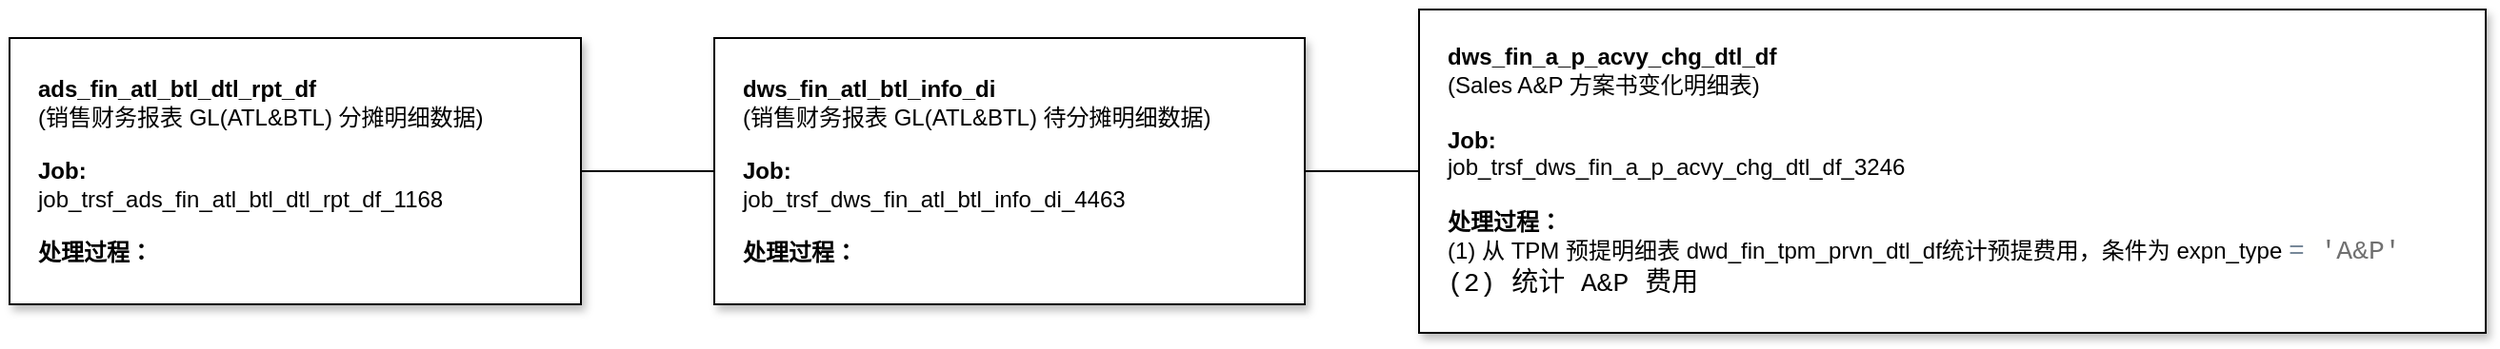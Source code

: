 <mxfile version="22.1.18" type="github">
  <diagram name="第 1 页" id="poTM7zbL6Qr_ExGNxjrP">
    <mxGraphModel dx="1434" dy="746" grid="1" gridSize="10" guides="1" tooltips="1" connect="1" arrows="1" fold="1" page="1" pageScale="1" pageWidth="827" pageHeight="1169" math="0" shadow="0">
      <root>
        <mxCell id="0" />
        <mxCell id="1" parent="0" />
        <mxCell id="_gfI0N1SYuBNKU1lcbQN-12" value="" style="edgeStyle=entityRelationEdgeStyle;rounded=0;orthogonalLoop=1;jettySize=auto;html=1;startArrow=none;endArrow=none;segment=10;curved=1;sourcePerimeterSpacing=0;targetPerimeterSpacing=0;" edge="1" parent="1" source="_gfI0N1SYuBNKU1lcbQN-9" target="_gfI0N1SYuBNKU1lcbQN-11">
          <mxGeometry relative="1" as="geometry" />
        </mxCell>
        <mxCell id="_gfI0N1SYuBNKU1lcbQN-9" value="&lt;b&gt;ads_fin_atl_btl_dtl_rpt_df&lt;/b&gt;&lt;br&gt;(销售财务报表 GL(ATL&amp;amp;BTL) 分摊明细数据)&lt;br&gt;&lt;br&gt;&lt;b&gt;Job:&lt;br&gt;&lt;/b&gt;job_trsf_ads_fin_atl_btl_dtl_rpt_df_1168&lt;br&gt;&lt;br&gt;&lt;b&gt;处理过程：&lt;/b&gt;" style="whiteSpace=wrap;html=1;rounded=0;arcSize=50;align=left;verticalAlign=middle;strokeWidth=1;autosize=1;spacing=15;treeFolding=1;treeMoving=1;newEdgeStyle={&quot;edgeStyle&quot;:&quot;entityRelationEdgeStyle&quot;,&quot;startArrow&quot;:&quot;none&quot;,&quot;endArrow&quot;:&quot;none&quot;,&quot;segment&quot;:10,&quot;curved&quot;:1,&quot;sourcePerimeterSpacing&quot;:0,&quot;targetPerimeterSpacing&quot;:0};shadow=1;" vertex="1" parent="1">
          <mxGeometry y="278" width="300" height="140" as="geometry" />
        </mxCell>
        <mxCell id="_gfI0N1SYuBNKU1lcbQN-14" value="" style="edgeStyle=entityRelationEdgeStyle;rounded=0;orthogonalLoop=1;jettySize=auto;html=1;startArrow=none;endArrow=none;segment=10;curved=1;sourcePerimeterSpacing=0;targetPerimeterSpacing=0;" edge="1" parent="1" source="_gfI0N1SYuBNKU1lcbQN-11" target="_gfI0N1SYuBNKU1lcbQN-13">
          <mxGeometry relative="1" as="geometry" />
        </mxCell>
        <mxCell id="_gfI0N1SYuBNKU1lcbQN-11" value="&lt;b&gt;dws_fin_atl_btl_info_di&lt;/b&gt;&lt;br&gt;(销售财务报表 GL(ATL&amp;amp;BTL) 待分摊明细数据)&lt;br&gt;&lt;br&gt;&lt;b&gt;Job:&lt;br&gt;&lt;/b&gt;job_trsf_dws_fin_atl_btl_info_di_4463&lt;br&gt;&lt;br&gt;&lt;b&gt;处理过程：&lt;/b&gt;" style="whiteSpace=wrap;html=1;rounded=0;arcSize=50;align=left;verticalAlign=middle;strokeWidth=1;autosize=1;spacing=15;treeFolding=1;treeMoving=1;newEdgeStyle={&quot;edgeStyle&quot;:&quot;entityRelationEdgeStyle&quot;,&quot;startArrow&quot;:&quot;none&quot;,&quot;endArrow&quot;:&quot;none&quot;,&quot;segment&quot;:10,&quot;curved&quot;:1,&quot;sourcePerimeterSpacing&quot;:0,&quot;targetPerimeterSpacing&quot;:0};shadow=1;" vertex="1" parent="1">
          <mxGeometry x="370" y="278" width="310" height="140" as="geometry" />
        </mxCell>
        <mxCell id="_gfI0N1SYuBNKU1lcbQN-13" value="&lt;b&gt;dws_fin_a_p_acvy_chg_dtl_df&lt;/b&gt;&lt;br&gt;(Sales A&amp;amp;P 方案书变化明细表)&lt;br&gt;&lt;br&gt;&lt;b&gt;Job:&lt;br&gt;&lt;/b&gt;job_trsf_dws_fin_a_p_acvy_chg_dtl_df_3246&lt;br&gt;&lt;br&gt;&lt;b&gt;处理过程：&lt;/b&gt;&lt;br&gt;(1) 从 TPM 预提明细表&amp;nbsp;dwd_fin_tpm_prvn_dtl_df统计预提费用，条件为&amp;nbsp;expn_type&amp;nbsp;&lt;span style=&quot;font-family: Consolas, &amp;quot;Courier New&amp;quot;, monospace; font-size: 14px; color: rgb(119, 136, 153);&quot;&gt;=&lt;/span&gt;&lt;span style=&quot;background-color: rgb(255, 255, 254); font-family: Consolas, &amp;quot;Courier New&amp;quot;, monospace; font-size: 14px;&quot;&gt;&amp;nbsp;&lt;/span&gt;&lt;span style=&quot;font-family: Consolas, &amp;quot;Courier New&amp;quot;, monospace; font-size: 14px;&quot;&gt;&lt;font color=&quot;#707070&quot;&gt;&#39;A&amp;amp;P&#39;&lt;/font&gt;&lt;br&gt;(2) 统计 A&amp;amp;P 费用&lt;br&gt;&lt;/span&gt;" style="whiteSpace=wrap;html=1;rounded=0;arcSize=50;align=left;verticalAlign=middle;strokeWidth=1;autosize=1;spacing=15;treeFolding=1;treeMoving=1;newEdgeStyle={&quot;edgeStyle&quot;:&quot;entityRelationEdgeStyle&quot;,&quot;startArrow&quot;:&quot;none&quot;,&quot;endArrow&quot;:&quot;none&quot;,&quot;segment&quot;:10,&quot;curved&quot;:1,&quot;sourcePerimeterSpacing&quot;:0,&quot;targetPerimeterSpacing&quot;:0};shadow=1;" vertex="1" parent="1">
          <mxGeometry x="740" y="263" width="560" height="170" as="geometry" />
        </mxCell>
      </root>
    </mxGraphModel>
  </diagram>
</mxfile>
